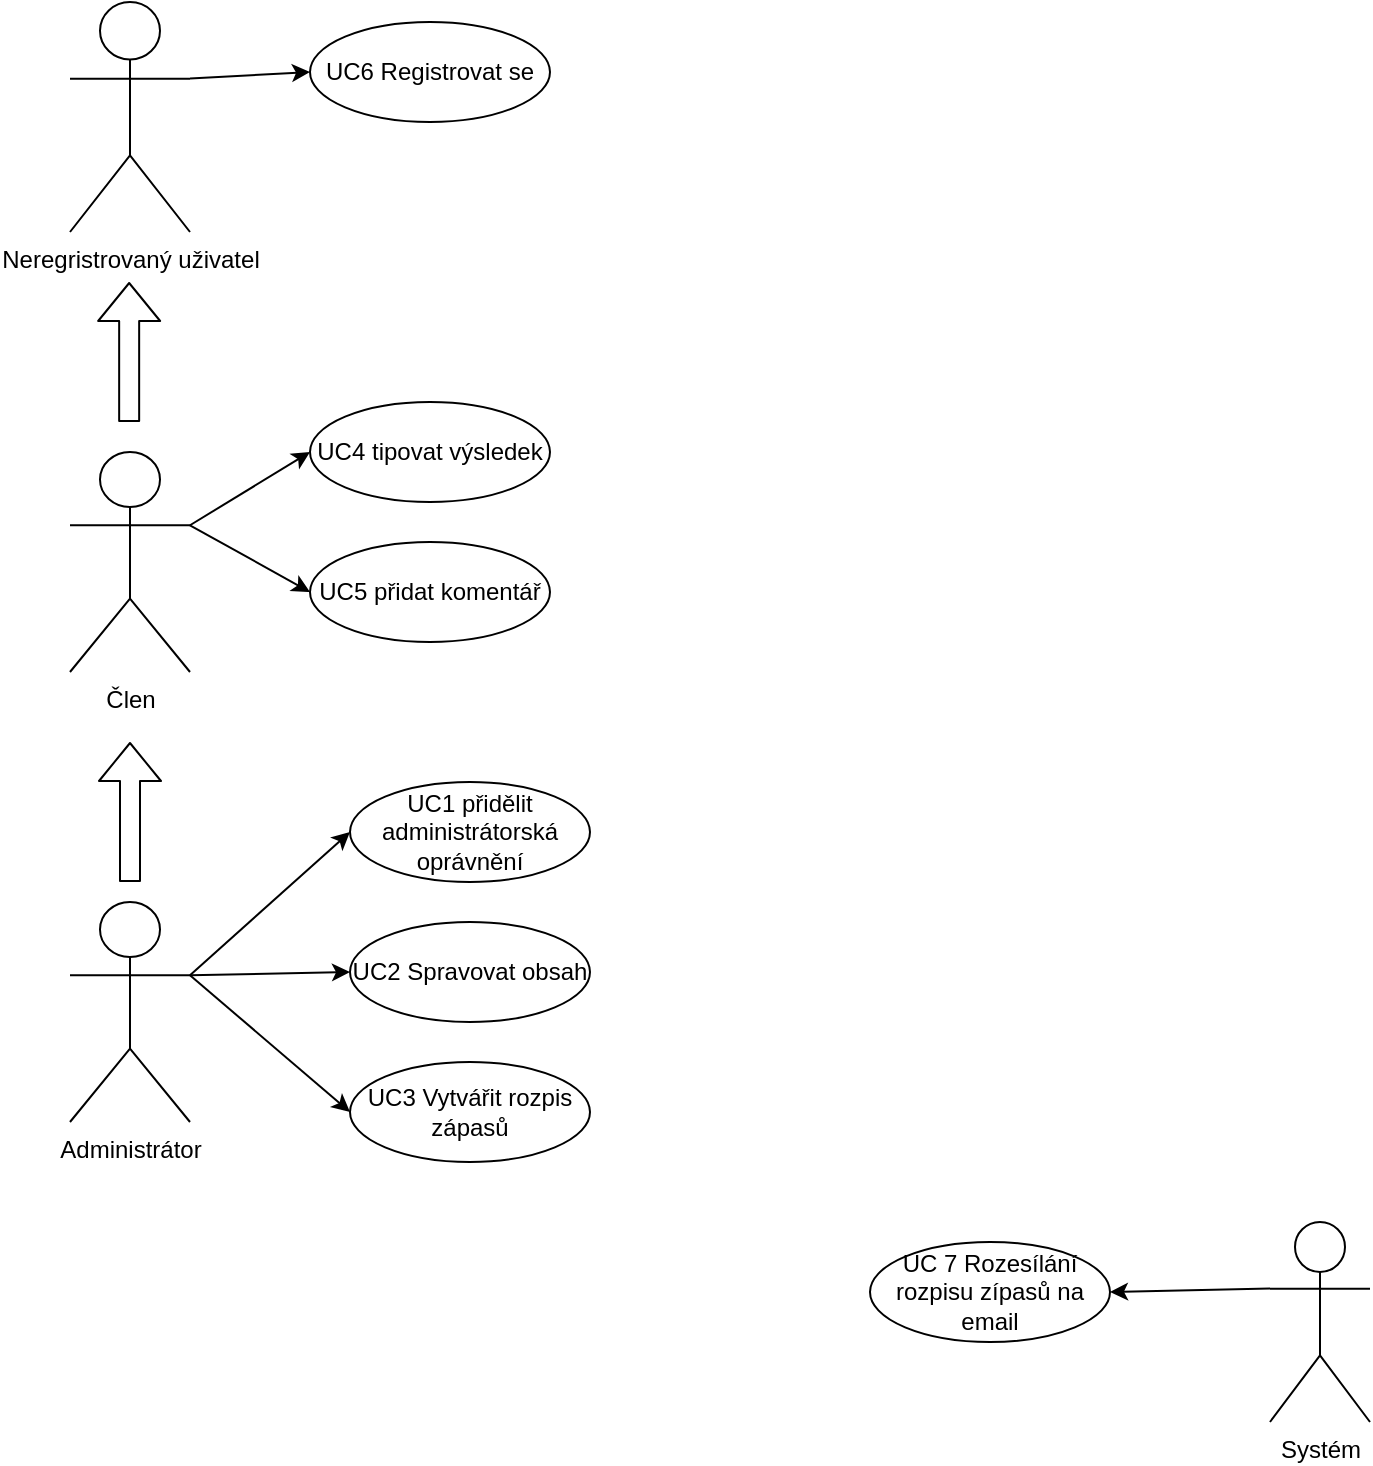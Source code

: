<mxfile>
    <diagram id="7xGtrREP-acJReXo0k1F" name="Page-1">
        <mxGraphModel dx="458" dy="383" grid="1" gridSize="10" guides="1" tooltips="1" connect="1" arrows="1" fold="1" page="1" pageScale="1" pageWidth="850" pageHeight="1100" math="0" shadow="0">
            <root>
                <mxCell id="0"/>
                <mxCell id="1" parent="0"/>
                <mxCell id="21" style="edgeStyle=none;html=1;exitX=1;exitY=0.333;exitDx=0;exitDy=0;exitPerimeter=0;entryX=0;entryY=0.5;entryDx=0;entryDy=0;" edge="1" parent="1" source="2" target="19">
                    <mxGeometry relative="1" as="geometry"/>
                </mxCell>
                <mxCell id="22" style="edgeStyle=none;html=1;exitX=1;exitY=0.333;exitDx=0;exitDy=0;exitPerimeter=0;entryX=0;entryY=0.5;entryDx=0;entryDy=0;" edge="1" parent="1" source="2" target="20">
                    <mxGeometry relative="1" as="geometry"/>
                </mxCell>
                <mxCell id="2" value="Člen" style="shape=umlActor;verticalLabelPosition=bottom;verticalAlign=top;html=1;outlineConnect=0;" vertex="1" parent="1">
                    <mxGeometry x="100" y="495" width="60" height="110" as="geometry"/>
                </mxCell>
                <mxCell id="25" style="edgeStyle=none;html=1;exitX=1;exitY=0.333;exitDx=0;exitDy=0;exitPerimeter=0;entryX=0;entryY=0.5;entryDx=0;entryDy=0;" edge="1" parent="1" source="6" target="23">
                    <mxGeometry relative="1" as="geometry"/>
                </mxCell>
                <mxCell id="6" value="Neregristrovaný uživatel&lt;br&gt;" style="shape=umlActor;verticalLabelPosition=bottom;verticalAlign=top;html=1;outlineConnect=0;" vertex="1" parent="1">
                    <mxGeometry x="100" y="270" width="60" height="115" as="geometry"/>
                </mxCell>
                <mxCell id="14" style="edgeStyle=none;html=1;exitX=1;exitY=0.333;exitDx=0;exitDy=0;exitPerimeter=0;entryX=0;entryY=0.5;entryDx=0;entryDy=0;" edge="1" parent="1" source="7" target="13">
                    <mxGeometry relative="1" as="geometry"/>
                </mxCell>
                <mxCell id="16" style="edgeStyle=none;html=1;exitX=1;exitY=0.333;exitDx=0;exitDy=0;exitPerimeter=0;entryX=0;entryY=0.5;entryDx=0;entryDy=0;" edge="1" parent="1" source="7" target="15">
                    <mxGeometry relative="1" as="geometry"/>
                </mxCell>
                <mxCell id="18" style="edgeStyle=none;html=1;exitX=1;exitY=0.333;exitDx=0;exitDy=0;exitPerimeter=0;entryX=0;entryY=0.5;entryDx=0;entryDy=0;" edge="1" parent="1" source="7" target="17">
                    <mxGeometry relative="1" as="geometry"/>
                </mxCell>
                <mxCell id="7" value="Administrátor" style="shape=umlActor;verticalLabelPosition=bottom;verticalAlign=top;html=1;outlineConnect=0;" vertex="1" parent="1">
                    <mxGeometry x="100" y="720" width="60" height="110" as="geometry"/>
                </mxCell>
                <mxCell id="13" value="UC1 přidělit administrátorská oprávnění" style="ellipse;whiteSpace=wrap;html=1;" vertex="1" parent="1">
                    <mxGeometry x="240" y="660" width="120" height="50" as="geometry"/>
                </mxCell>
                <mxCell id="15" value="UC2 Spravovat obsah" style="ellipse;whiteSpace=wrap;html=1;" vertex="1" parent="1">
                    <mxGeometry x="240" y="730" width="120" height="50" as="geometry"/>
                </mxCell>
                <mxCell id="17" value="UC3 Vytvářit rozpis zápasů" style="ellipse;whiteSpace=wrap;html=1;" vertex="1" parent="1">
                    <mxGeometry x="240" y="800" width="120" height="50" as="geometry"/>
                </mxCell>
                <mxCell id="19" value="UC4 tipovat výsledek" style="ellipse;whiteSpace=wrap;html=1;" vertex="1" parent="1">
                    <mxGeometry x="220" y="470" width="120" height="50" as="geometry"/>
                </mxCell>
                <mxCell id="20" value="UC5 přidat komentář" style="ellipse;whiteSpace=wrap;html=1;" vertex="1" parent="1">
                    <mxGeometry x="220" y="540" width="120" height="50" as="geometry"/>
                </mxCell>
                <mxCell id="23" value="UC6 Registrovat se" style="ellipse;whiteSpace=wrap;html=1;" vertex="1" parent="1">
                    <mxGeometry x="220" y="280" width="120" height="50" as="geometry"/>
                </mxCell>
                <mxCell id="33" style="edgeStyle=none;html=1;exitX=0;exitY=0.333;exitDx=0;exitDy=0;exitPerimeter=0;entryX=1;entryY=0.5;entryDx=0;entryDy=0;" edge="1" parent="1" source="26" target="27">
                    <mxGeometry relative="1" as="geometry"/>
                </mxCell>
                <mxCell id="26" value="Systém" style="shape=umlActor;verticalLabelPosition=bottom;verticalAlign=top;html=1;outlineConnect=0;" vertex="1" parent="1">
                    <mxGeometry x="700" y="880" width="50" height="100" as="geometry"/>
                </mxCell>
                <mxCell id="27" value="UC 7 Rozesílání rozpisu zípasů na email" style="ellipse;whiteSpace=wrap;html=1;" vertex="1" parent="1">
                    <mxGeometry x="500" y="890" width="120" height="50" as="geometry"/>
                </mxCell>
                <mxCell id="31" value="" style="shape=flexArrow;endArrow=classic;html=1;" edge="1" parent="1">
                    <mxGeometry width="50" height="50" relative="1" as="geometry">
                        <mxPoint x="130" y="710" as="sourcePoint"/>
                        <mxPoint x="130" y="640" as="targetPoint"/>
                    </mxGeometry>
                </mxCell>
                <mxCell id="32" value="" style="shape=flexArrow;endArrow=classic;html=1;" edge="1" parent="1">
                    <mxGeometry width="50" height="50" relative="1" as="geometry">
                        <mxPoint x="129.58" y="480" as="sourcePoint"/>
                        <mxPoint x="129.58" y="410" as="targetPoint"/>
                    </mxGeometry>
                </mxCell>
            </root>
        </mxGraphModel>
    </diagram>
</mxfile>